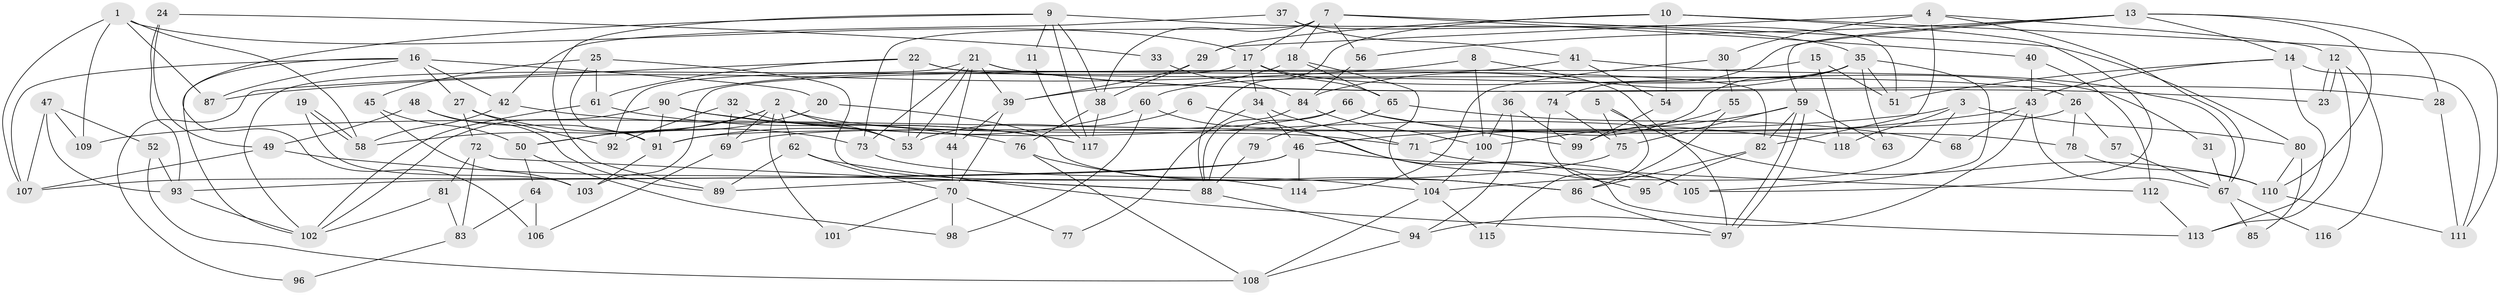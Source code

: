 // coarse degree distribution, {1: 0.014285714285714285, 3: 0.2, 6: 0.11428571428571428, 2: 0.08571428571428572, 4: 0.3, 5: 0.1, 7: 0.07142857142857142, 8: 0.05714285714285714, 11: 0.014285714285714285, 10: 0.014285714285714285, 9: 0.02857142857142857}
// Generated by graph-tools (version 1.1) at 2025/55/03/04/25 21:55:15]
// undirected, 118 vertices, 236 edges
graph export_dot {
graph [start="1"]
  node [color=gray90,style=filled];
  1;
  2;
  3;
  4;
  5;
  6;
  7;
  8;
  9;
  10;
  11;
  12;
  13;
  14;
  15;
  16;
  17;
  18;
  19;
  20;
  21;
  22;
  23;
  24;
  25;
  26;
  27;
  28;
  29;
  30;
  31;
  32;
  33;
  34;
  35;
  36;
  37;
  38;
  39;
  40;
  41;
  42;
  43;
  44;
  45;
  46;
  47;
  48;
  49;
  50;
  51;
  52;
  53;
  54;
  55;
  56;
  57;
  58;
  59;
  60;
  61;
  62;
  63;
  64;
  65;
  66;
  67;
  68;
  69;
  70;
  71;
  72;
  73;
  74;
  75;
  76;
  77;
  78;
  79;
  80;
  81;
  82;
  83;
  84;
  85;
  86;
  87;
  88;
  89;
  90;
  91;
  92;
  93;
  94;
  95;
  96;
  97;
  98;
  99;
  100;
  101;
  102;
  103;
  104;
  105;
  106;
  107;
  108;
  109;
  110;
  111;
  112;
  113;
  114;
  115;
  116;
  117;
  118;
  1 -- 58;
  1 -- 107;
  1 -- 17;
  1 -- 87;
  1 -- 109;
  2 -- 50;
  2 -- 58;
  2 -- 53;
  2 -- 62;
  2 -- 69;
  2 -- 71;
  2 -- 101;
  3 -- 104;
  3 -- 118;
  3 -- 80;
  3 -- 109;
  4 -- 82;
  4 -- 29;
  4 -- 12;
  4 -- 30;
  4 -- 67;
  5 -- 110;
  5 -- 75;
  5 -- 115;
  6 -- 53;
  6 -- 113;
  7 -- 38;
  7 -- 73;
  7 -- 17;
  7 -- 18;
  7 -- 40;
  7 -- 56;
  7 -- 80;
  8 -- 100;
  8 -- 87;
  8 -- 97;
  9 -- 38;
  9 -- 35;
  9 -- 11;
  9 -- 89;
  9 -- 106;
  9 -- 117;
  10 -- 88;
  10 -- 111;
  10 -- 29;
  10 -- 54;
  10 -- 105;
  11 -- 117;
  12 -- 23;
  12 -- 23;
  12 -- 113;
  12 -- 116;
  13 -- 56;
  13 -- 74;
  13 -- 14;
  13 -- 28;
  13 -- 59;
  13 -- 110;
  14 -- 43;
  14 -- 51;
  14 -- 111;
  14 -- 113;
  15 -- 103;
  15 -- 51;
  15 -- 118;
  16 -- 27;
  16 -- 107;
  16 -- 20;
  16 -- 42;
  16 -- 87;
  16 -- 102;
  17 -- 31;
  17 -- 34;
  17 -- 65;
  17 -- 92;
  18 -- 39;
  18 -- 65;
  18 -- 104;
  19 -- 58;
  19 -- 58;
  19 -- 103;
  20 -- 86;
  20 -- 50;
  21 -- 39;
  21 -- 28;
  21 -- 23;
  21 -- 44;
  21 -- 53;
  21 -- 73;
  21 -- 102;
  22 -- 61;
  22 -- 53;
  22 -- 26;
  22 -- 82;
  22 -- 96;
  24 -- 49;
  24 -- 93;
  24 -- 33;
  25 -- 61;
  25 -- 114;
  25 -- 45;
  25 -- 91;
  26 -- 91;
  26 -- 57;
  26 -- 78;
  27 -- 73;
  27 -- 92;
  27 -- 72;
  28 -- 111;
  29 -- 38;
  29 -- 39;
  30 -- 55;
  30 -- 114;
  31 -- 67;
  32 -- 69;
  32 -- 53;
  32 -- 92;
  33 -- 84;
  34 -- 46;
  34 -- 71;
  34 -- 77;
  35 -- 71;
  35 -- 105;
  35 -- 51;
  35 -- 60;
  35 -- 63;
  35 -- 84;
  36 -- 94;
  36 -- 99;
  36 -- 100;
  37 -- 51;
  37 -- 41;
  37 -- 42;
  38 -- 117;
  38 -- 76;
  39 -- 44;
  39 -- 70;
  40 -- 112;
  40 -- 43;
  41 -- 67;
  41 -- 90;
  41 -- 54;
  42 -- 58;
  42 -- 76;
  43 -- 94;
  43 -- 46;
  43 -- 67;
  43 -- 68;
  44 -- 70;
  45 -- 50;
  45 -- 103;
  46 -- 93;
  46 -- 105;
  46 -- 107;
  46 -- 114;
  47 -- 109;
  47 -- 93;
  47 -- 52;
  47 -- 107;
  48 -- 49;
  48 -- 89;
  48 -- 91;
  49 -- 88;
  49 -- 107;
  50 -- 98;
  50 -- 64;
  52 -- 108;
  52 -- 93;
  54 -- 99;
  55 -- 99;
  55 -- 86;
  56 -- 84;
  57 -- 67;
  59 -- 97;
  59 -- 97;
  59 -- 63;
  59 -- 75;
  59 -- 82;
  59 -- 100;
  60 -- 91;
  60 -- 95;
  60 -- 98;
  61 -- 117;
  61 -- 102;
  62 -- 97;
  62 -- 70;
  62 -- 89;
  64 -- 83;
  64 -- 106;
  65 -- 68;
  65 -- 79;
  66 -- 69;
  66 -- 78;
  66 -- 88;
  66 -- 99;
  67 -- 85;
  67 -- 116;
  69 -- 106;
  70 -- 77;
  70 -- 98;
  70 -- 101;
  71 -- 112;
  72 -- 88;
  72 -- 81;
  72 -- 83;
  73 -- 104;
  74 -- 75;
  74 -- 105;
  75 -- 89;
  76 -- 86;
  76 -- 108;
  78 -- 110;
  79 -- 88;
  80 -- 85;
  80 -- 110;
  81 -- 102;
  81 -- 83;
  82 -- 86;
  82 -- 95;
  83 -- 96;
  84 -- 100;
  84 -- 88;
  86 -- 97;
  88 -- 94;
  90 -- 91;
  90 -- 102;
  90 -- 117;
  90 -- 118;
  91 -- 103;
  93 -- 102;
  94 -- 108;
  100 -- 104;
  104 -- 108;
  104 -- 115;
  110 -- 111;
  112 -- 113;
}
